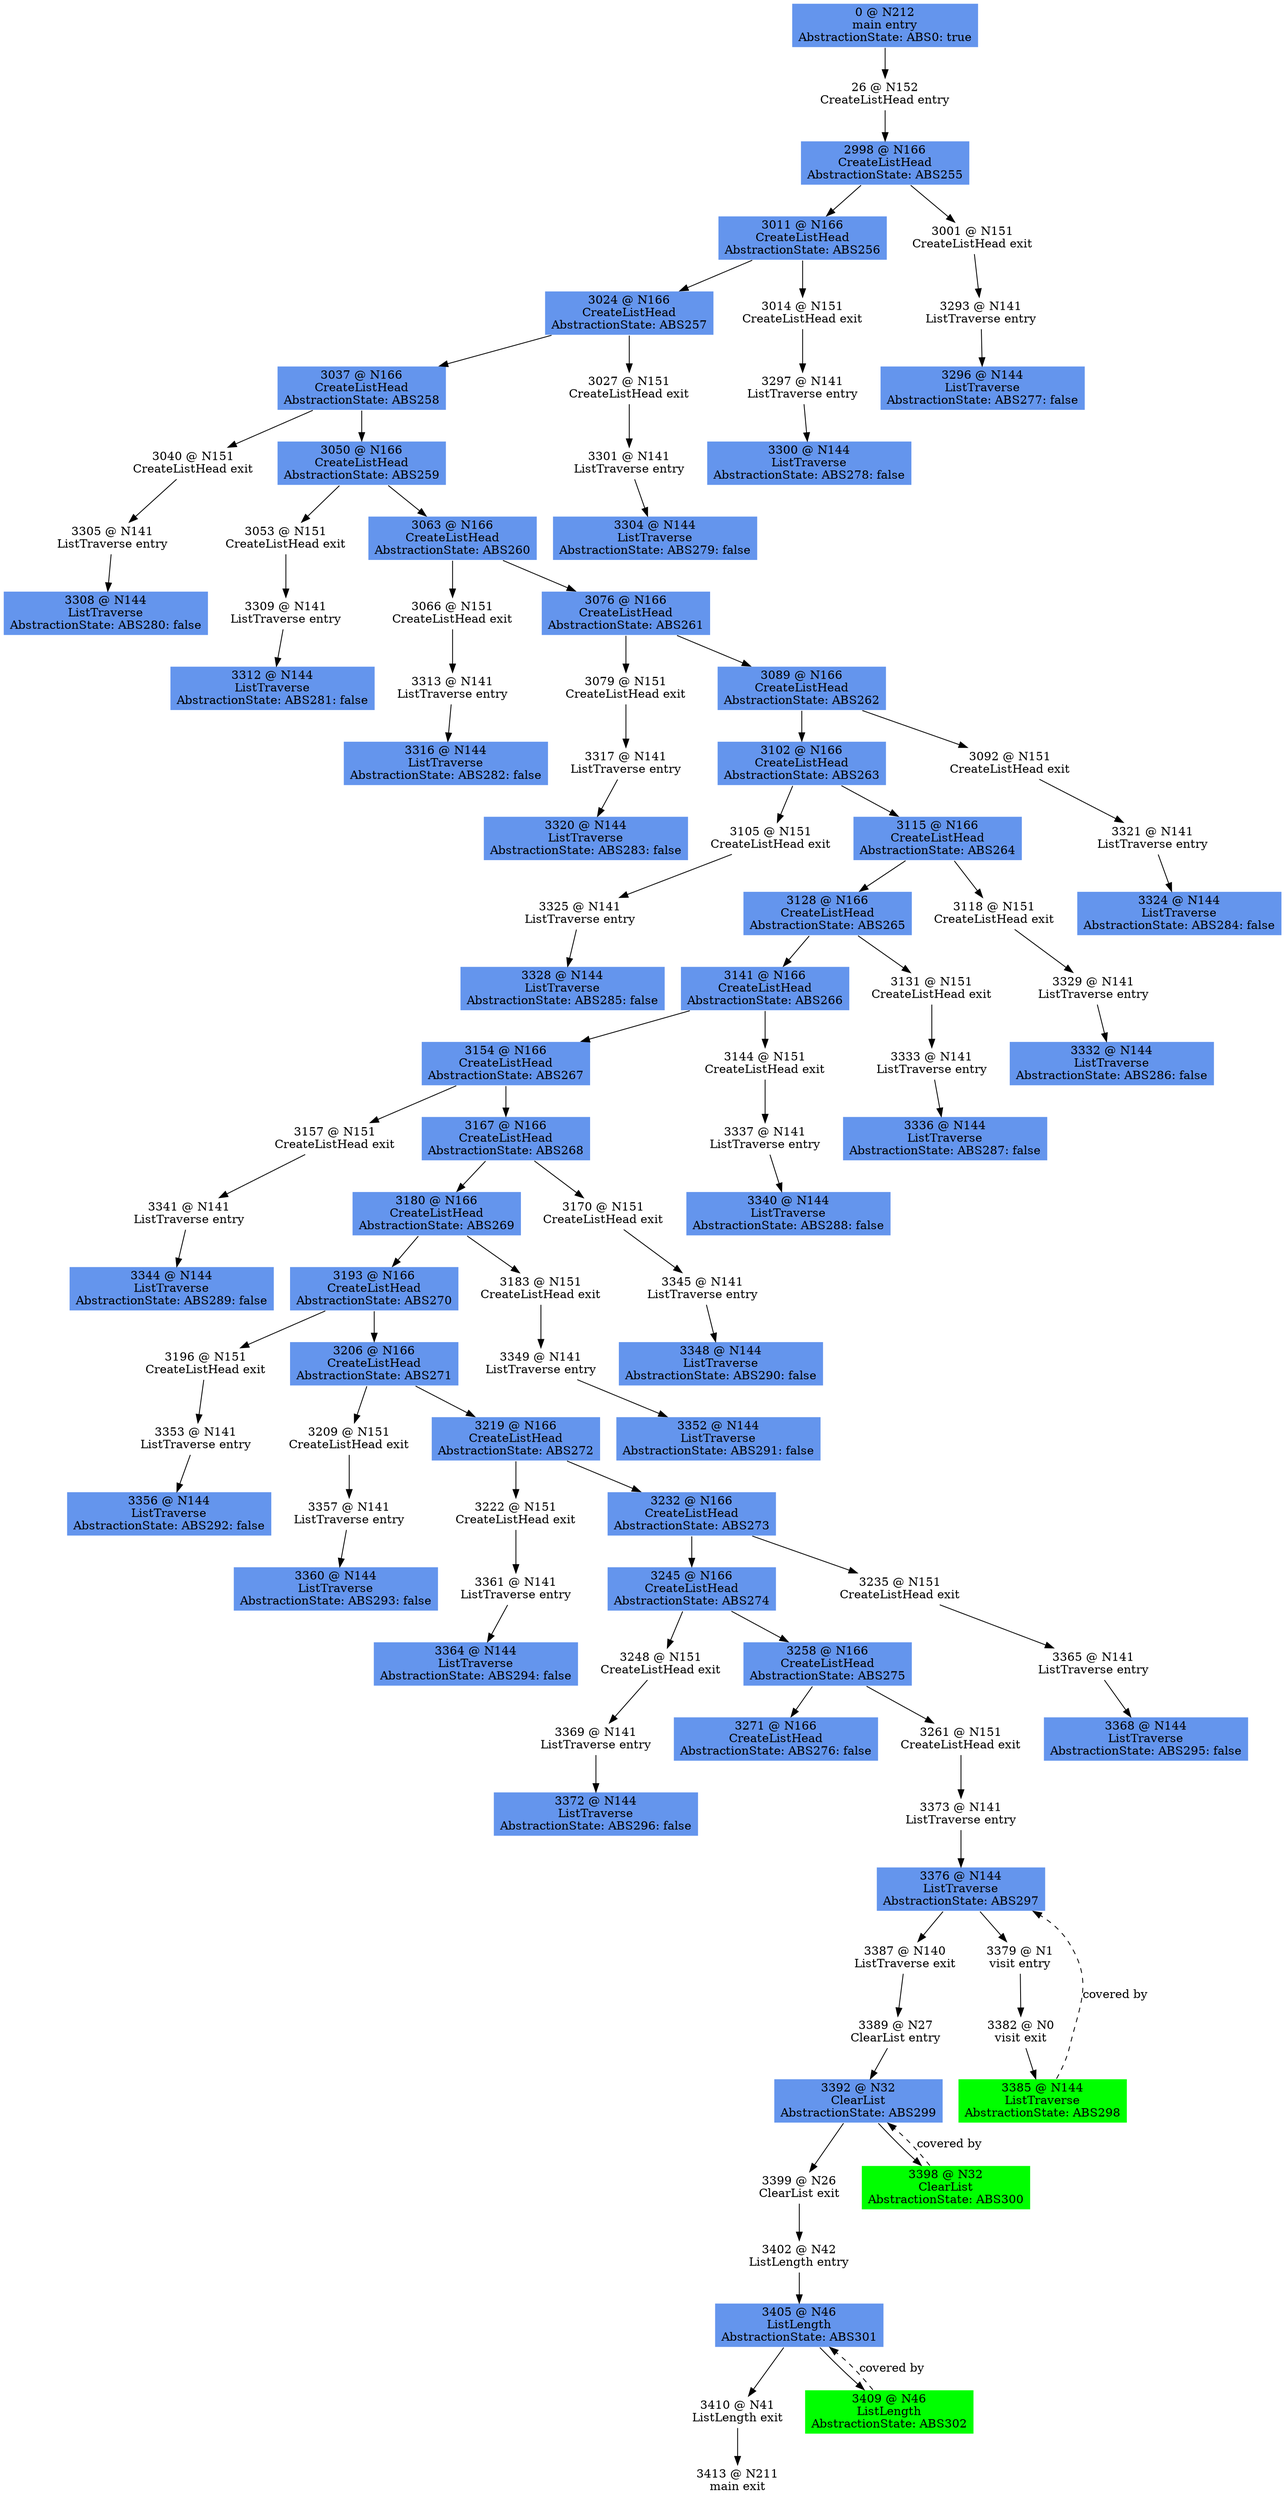 digraph ARG {
node [style="filled" shape="box" color="white"]
0 [fillcolor="cornflowerblue" label="0 @ N212\nmain entry\nAbstractionState: ABS0: true\n" id="0"]
26 [label="26 @ N152\nCreateListHead entry\n" id="26"]
2998 [fillcolor="cornflowerblue" label="2998 @ N166\nCreateListHead\nAbstractionState: ABS255\n" id="2998"]
3011 [fillcolor="cornflowerblue" label="3011 @ N166\nCreateListHead\nAbstractionState: ABS256\n" id="3011"]
3024 [fillcolor="cornflowerblue" label="3024 @ N166\nCreateListHead\nAbstractionState: ABS257\n" id="3024"]
3037 [fillcolor="cornflowerblue" label="3037 @ N166\nCreateListHead\nAbstractionState: ABS258\n" id="3037"]
3040 [label="3040 @ N151\nCreateListHead exit\n" id="3040"]
3305 [label="3305 @ N141\nListTraverse entry\n" id="3305"]
3308 [fillcolor="cornflowerblue" label="3308 @ N144\nListTraverse\nAbstractionState: ABS280: false\n" id="3308"]
3050 [fillcolor="cornflowerblue" label="3050 @ N166\nCreateListHead\nAbstractionState: ABS259\n" id="3050"]
3053 [label="3053 @ N151\nCreateListHead exit\n" id="3053"]
3309 [label="3309 @ N141\nListTraverse entry\n" id="3309"]
3312 [fillcolor="cornflowerblue" label="3312 @ N144\nListTraverse\nAbstractionState: ABS281: false\n" id="3312"]
3063 [fillcolor="cornflowerblue" label="3063 @ N166\nCreateListHead\nAbstractionState: ABS260\n" id="3063"]
3066 [label="3066 @ N151\nCreateListHead exit\n" id="3066"]
3313 [label="3313 @ N141\nListTraverse entry\n" id="3313"]
3316 [fillcolor="cornflowerblue" label="3316 @ N144\nListTraverse\nAbstractionState: ABS282: false\n" id="3316"]
3076 [fillcolor="cornflowerblue" label="3076 @ N166\nCreateListHead\nAbstractionState: ABS261\n" id="3076"]
3079 [label="3079 @ N151\nCreateListHead exit\n" id="3079"]
3317 [label="3317 @ N141\nListTraverse entry\n" id="3317"]
3320 [fillcolor="cornflowerblue" label="3320 @ N144\nListTraverse\nAbstractionState: ABS283: false\n" id="3320"]
3089 [fillcolor="cornflowerblue" label="3089 @ N166\nCreateListHead\nAbstractionState: ABS262\n" id="3089"]
3102 [fillcolor="cornflowerblue" label="3102 @ N166\nCreateListHead\nAbstractionState: ABS263\n" id="3102"]
3105 [label="3105 @ N151\nCreateListHead exit\n" id="3105"]
3325 [label="3325 @ N141\nListTraverse entry\n" id="3325"]
3328 [fillcolor="cornflowerblue" label="3328 @ N144\nListTraverse\nAbstractionState: ABS285: false\n" id="3328"]
3115 [fillcolor="cornflowerblue" label="3115 @ N166\nCreateListHead\nAbstractionState: ABS264\n" id="3115"]
3128 [fillcolor="cornflowerblue" label="3128 @ N166\nCreateListHead\nAbstractionState: ABS265\n" id="3128"]
3141 [fillcolor="cornflowerblue" label="3141 @ N166\nCreateListHead\nAbstractionState: ABS266\n" id="3141"]
3154 [fillcolor="cornflowerblue" label="3154 @ N166\nCreateListHead\nAbstractionState: ABS267\n" id="3154"]
3157 [label="3157 @ N151\nCreateListHead exit\n" id="3157"]
3341 [label="3341 @ N141\nListTraverse entry\n" id="3341"]
3344 [fillcolor="cornflowerblue" label="3344 @ N144\nListTraverse\nAbstractionState: ABS289: false\n" id="3344"]
3167 [fillcolor="cornflowerblue" label="3167 @ N166\nCreateListHead\nAbstractionState: ABS268\n" id="3167"]
3180 [fillcolor="cornflowerblue" label="3180 @ N166\nCreateListHead\nAbstractionState: ABS269\n" id="3180"]
3193 [fillcolor="cornflowerblue" label="3193 @ N166\nCreateListHead\nAbstractionState: ABS270\n" id="3193"]
3196 [label="3196 @ N151\nCreateListHead exit\n" id="3196"]
3353 [label="3353 @ N141\nListTraverse entry\n" id="3353"]
3356 [fillcolor="cornflowerblue" label="3356 @ N144\nListTraverse\nAbstractionState: ABS292: false\n" id="3356"]
3206 [fillcolor="cornflowerblue" label="3206 @ N166\nCreateListHead\nAbstractionState: ABS271\n" id="3206"]
3209 [label="3209 @ N151\nCreateListHead exit\n" id="3209"]
3357 [label="3357 @ N141\nListTraverse entry\n" id="3357"]
3360 [fillcolor="cornflowerblue" label="3360 @ N144\nListTraverse\nAbstractionState: ABS293: false\n" id="3360"]
3219 [fillcolor="cornflowerblue" label="3219 @ N166\nCreateListHead\nAbstractionState: ABS272\n" id="3219"]
3222 [label="3222 @ N151\nCreateListHead exit\n" id="3222"]
3361 [label="3361 @ N141\nListTraverse entry\n" id="3361"]
3364 [fillcolor="cornflowerblue" label="3364 @ N144\nListTraverse\nAbstractionState: ABS294: false\n" id="3364"]
3232 [fillcolor="cornflowerblue" label="3232 @ N166\nCreateListHead\nAbstractionState: ABS273\n" id="3232"]
3245 [fillcolor="cornflowerblue" label="3245 @ N166\nCreateListHead\nAbstractionState: ABS274\n" id="3245"]
3248 [label="3248 @ N151\nCreateListHead exit\n" id="3248"]
3369 [label="3369 @ N141\nListTraverse entry\n" id="3369"]
3372 [fillcolor="cornflowerblue" label="3372 @ N144\nListTraverse\nAbstractionState: ABS296: false\n" id="3372"]
3258 [fillcolor="cornflowerblue" label="3258 @ N166\nCreateListHead\nAbstractionState: ABS275\n" id="3258"]
3271 [fillcolor="cornflowerblue" label="3271 @ N166\nCreateListHead\nAbstractionState: ABS276: false\n" id="3271"]
3261 [label="3261 @ N151\nCreateListHead exit\n" id="3261"]
3373 [label="3373 @ N141\nListTraverse entry\n" id="3373"]
3376 [fillcolor="cornflowerblue" label="3376 @ N144\nListTraverse\nAbstractionState: ABS297\n" id="3376"]
3387 [label="3387 @ N140\nListTraverse exit\n" id="3387"]
3389 [label="3389 @ N27\nClearList entry\n" id="3389"]
3392 [fillcolor="cornflowerblue" label="3392 @ N32\nClearList\nAbstractionState: ABS299\n" id="3392"]
3399 [label="3399 @ N26\nClearList exit\n" id="3399"]
3402 [label="3402 @ N42\nListLength entry\n" id="3402"]
3405 [fillcolor="cornflowerblue" label="3405 @ N46\nListLength\nAbstractionState: ABS301\n" id="3405"]
3410 [label="3410 @ N41\nListLength exit\n" id="3410"]
3413 [label="3413 @ N211\nmain exit\n" id="3413"]
3409 [fillcolor="green" label="3409 @ N46\nListLength\nAbstractionState: ABS302\n" id="3409"]
3398 [fillcolor="green" label="3398 @ N32\nClearList\nAbstractionState: ABS300\n" id="3398"]
3379 [label="3379 @ N1\nvisit entry\n" id="3379"]
3382 [label="3382 @ N0\nvisit exit\n" id="3382"]
3385 [fillcolor="green" label="3385 @ N144\nListTraverse\nAbstractionState: ABS298\n" id="3385"]
3235 [label="3235 @ N151\nCreateListHead exit\n" id="3235"]
3365 [label="3365 @ N141\nListTraverse entry\n" id="3365"]
3368 [fillcolor="cornflowerblue" label="3368 @ N144\nListTraverse\nAbstractionState: ABS295: false\n" id="3368"]
3183 [label="3183 @ N151\nCreateListHead exit\n" id="3183"]
3349 [label="3349 @ N141\nListTraverse entry\n" id="3349"]
3352 [fillcolor="cornflowerblue" label="3352 @ N144\nListTraverse\nAbstractionState: ABS291: false\n" id="3352"]
3170 [label="3170 @ N151\nCreateListHead exit\n" id="3170"]
3345 [label="3345 @ N141\nListTraverse entry\n" id="3345"]
3348 [fillcolor="cornflowerblue" label="3348 @ N144\nListTraverse\nAbstractionState: ABS290: false\n" id="3348"]
3144 [label="3144 @ N151\nCreateListHead exit\n" id="3144"]
3337 [label="3337 @ N141\nListTraverse entry\n" id="3337"]
3340 [fillcolor="cornflowerblue" label="3340 @ N144\nListTraverse\nAbstractionState: ABS288: false\n" id="3340"]
3131 [label="3131 @ N151\nCreateListHead exit\n" id="3131"]
3333 [label="3333 @ N141\nListTraverse entry\n" id="3333"]
3336 [fillcolor="cornflowerblue" label="3336 @ N144\nListTraverse\nAbstractionState: ABS287: false\n" id="3336"]
3118 [label="3118 @ N151\nCreateListHead exit\n" id="3118"]
3329 [label="3329 @ N141\nListTraverse entry\n" id="3329"]
3332 [fillcolor="cornflowerblue" label="3332 @ N144\nListTraverse\nAbstractionState: ABS286: false\n" id="3332"]
3092 [label="3092 @ N151\nCreateListHead exit\n" id="3092"]
3321 [label="3321 @ N141\nListTraverse entry\n" id="3321"]
3324 [fillcolor="cornflowerblue" label="3324 @ N144\nListTraverse\nAbstractionState: ABS284: false\n" id="3324"]
3027 [label="3027 @ N151\nCreateListHead exit\n" id="3027"]
3301 [label="3301 @ N141\nListTraverse entry\n" id="3301"]
3304 [fillcolor="cornflowerblue" label="3304 @ N144\nListTraverse\nAbstractionState: ABS279: false\n" id="3304"]
3014 [label="3014 @ N151\nCreateListHead exit\n" id="3014"]
3297 [label="3297 @ N141\nListTraverse entry\n" id="3297"]
3300 [fillcolor="cornflowerblue" label="3300 @ N144\nListTraverse\nAbstractionState: ABS278: false\n" id="3300"]
3001 [label="3001 @ N151\nCreateListHead exit\n" id="3001"]
3293 [label="3293 @ N141\nListTraverse entry\n" id="3293"]
3296 [fillcolor="cornflowerblue" label="3296 @ N144\nListTraverse\nAbstractionState: ABS277: false\n" id="3296"]
0 -> 26 []
26 -> 2998 []
2998 -> 3001 []
2998 -> 3011 []
3011 -> 3014 []
3011 -> 3024 []
3024 -> 3027 []
3024 -> 3037 []
3037 -> 3050 []
3037 -> 3040 []
3040 -> 3305 []
3305 -> 3308 []
3050 -> 3063 []
3050 -> 3053 []
3053 -> 3309 []
3309 -> 3312 []
3063 -> 3076 []
3063 -> 3066 []
3066 -> 3313 []
3313 -> 3316 []
3076 -> 3089 []
3076 -> 3079 []
3079 -> 3317 []
3317 -> 3320 []
3089 -> 3092 []
3089 -> 3102 []
3102 -> 3115 []
3102 -> 3105 []
3105 -> 3325 []
3325 -> 3328 []
3115 -> 3118 []
3115 -> 3128 []
3128 -> 3131 []
3128 -> 3141 []
3141 -> 3144 []
3141 -> 3154 []
3154 -> 3167 []
3154 -> 3157 []
3157 -> 3341 []
3341 -> 3344 []
3167 -> 3170 []
3167 -> 3180 []
3180 -> 3183 []
3180 -> 3193 []
3193 -> 3206 []
3193 -> 3196 []
3196 -> 3353 []
3353 -> 3356 []
3206 -> 3219 []
3206 -> 3209 []
3209 -> 3357 []
3357 -> 3360 []
3219 -> 3232 []
3219 -> 3222 []
3222 -> 3361 []
3361 -> 3364 []
3232 -> 3235 []
3232 -> 3245 []
3245 -> 3258 []
3245 -> 3248 []
3248 -> 3369 []
3369 -> 3372 []
3258 -> 3261 []
3258 -> 3271 []
3261 -> 3373 []
3373 -> 3376 []
3385 -> 3376 [style="dashed" weight="0" label="covered by"]
3376 -> 3379 []
3376 -> 3387 []
3387 -> 3389 []
3389 -> 3392 []
3398 -> 3392 [style="dashed" weight="0" label="covered by"]
3392 -> 3398 []
3392 -> 3399 []
3399 -> 3402 []
3402 -> 3405 []
3409 -> 3405 [style="dashed" weight="0" label="covered by"]
3405 -> 3409 []
3405 -> 3410 []
3410 -> 3413 []
3379 -> 3382 []
3382 -> 3385 []
3235 -> 3365 []
3365 -> 3368 []
3183 -> 3349 []
3349 -> 3352 []
3170 -> 3345 []
3345 -> 3348 []
3144 -> 3337 []
3337 -> 3340 []
3131 -> 3333 []
3333 -> 3336 []
3118 -> 3329 []
3329 -> 3332 []
3092 -> 3321 []
3321 -> 3324 []
3027 -> 3301 []
3301 -> 3304 []
3014 -> 3297 []
3297 -> 3300 []
3001 -> 3293 []
3293 -> 3296 []
}
